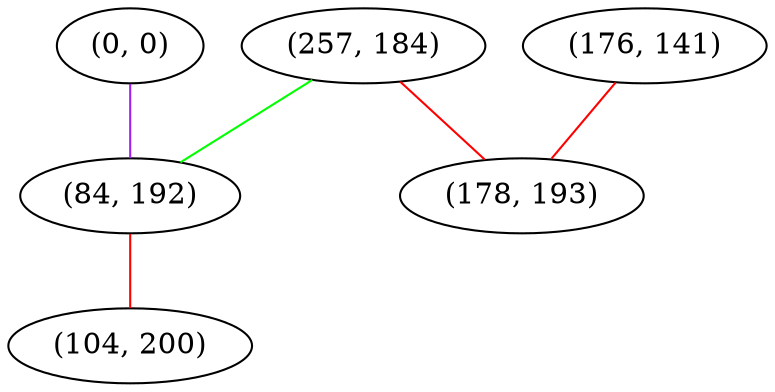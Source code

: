 graph "" {
"(257, 184)";
"(0, 0)";
"(84, 192)";
"(104, 200)";
"(176, 141)";
"(178, 193)";
"(257, 184)" -- "(178, 193)"  [color=red, key=0, weight=1];
"(257, 184)" -- "(84, 192)"  [color=green, key=0, weight=2];
"(0, 0)" -- "(84, 192)"  [color=purple, key=0, weight=4];
"(84, 192)" -- "(104, 200)"  [color=red, key=0, weight=1];
"(176, 141)" -- "(178, 193)"  [color=red, key=0, weight=1];
}
